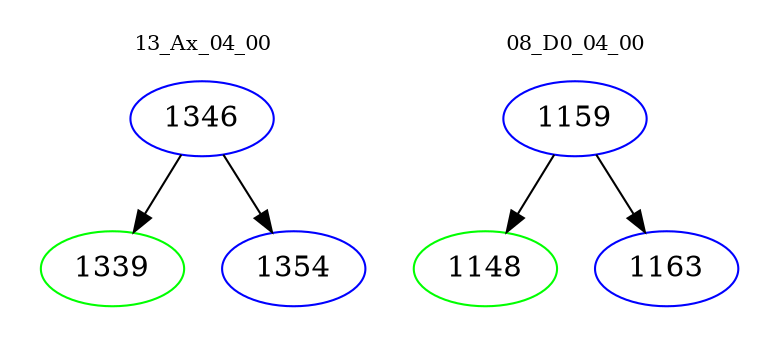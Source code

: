 digraph{
subgraph cluster_0 {
color = white
label = "13_Ax_04_00";
fontsize=10;
T0_1346 [label="1346", color="blue"]
T0_1346 -> T0_1339 [color="black"]
T0_1339 [label="1339", color="green"]
T0_1346 -> T0_1354 [color="black"]
T0_1354 [label="1354", color="blue"]
}
subgraph cluster_1 {
color = white
label = "08_D0_04_00";
fontsize=10;
T1_1159 [label="1159", color="blue"]
T1_1159 -> T1_1148 [color="black"]
T1_1148 [label="1148", color="green"]
T1_1159 -> T1_1163 [color="black"]
T1_1163 [label="1163", color="blue"]
}
}
